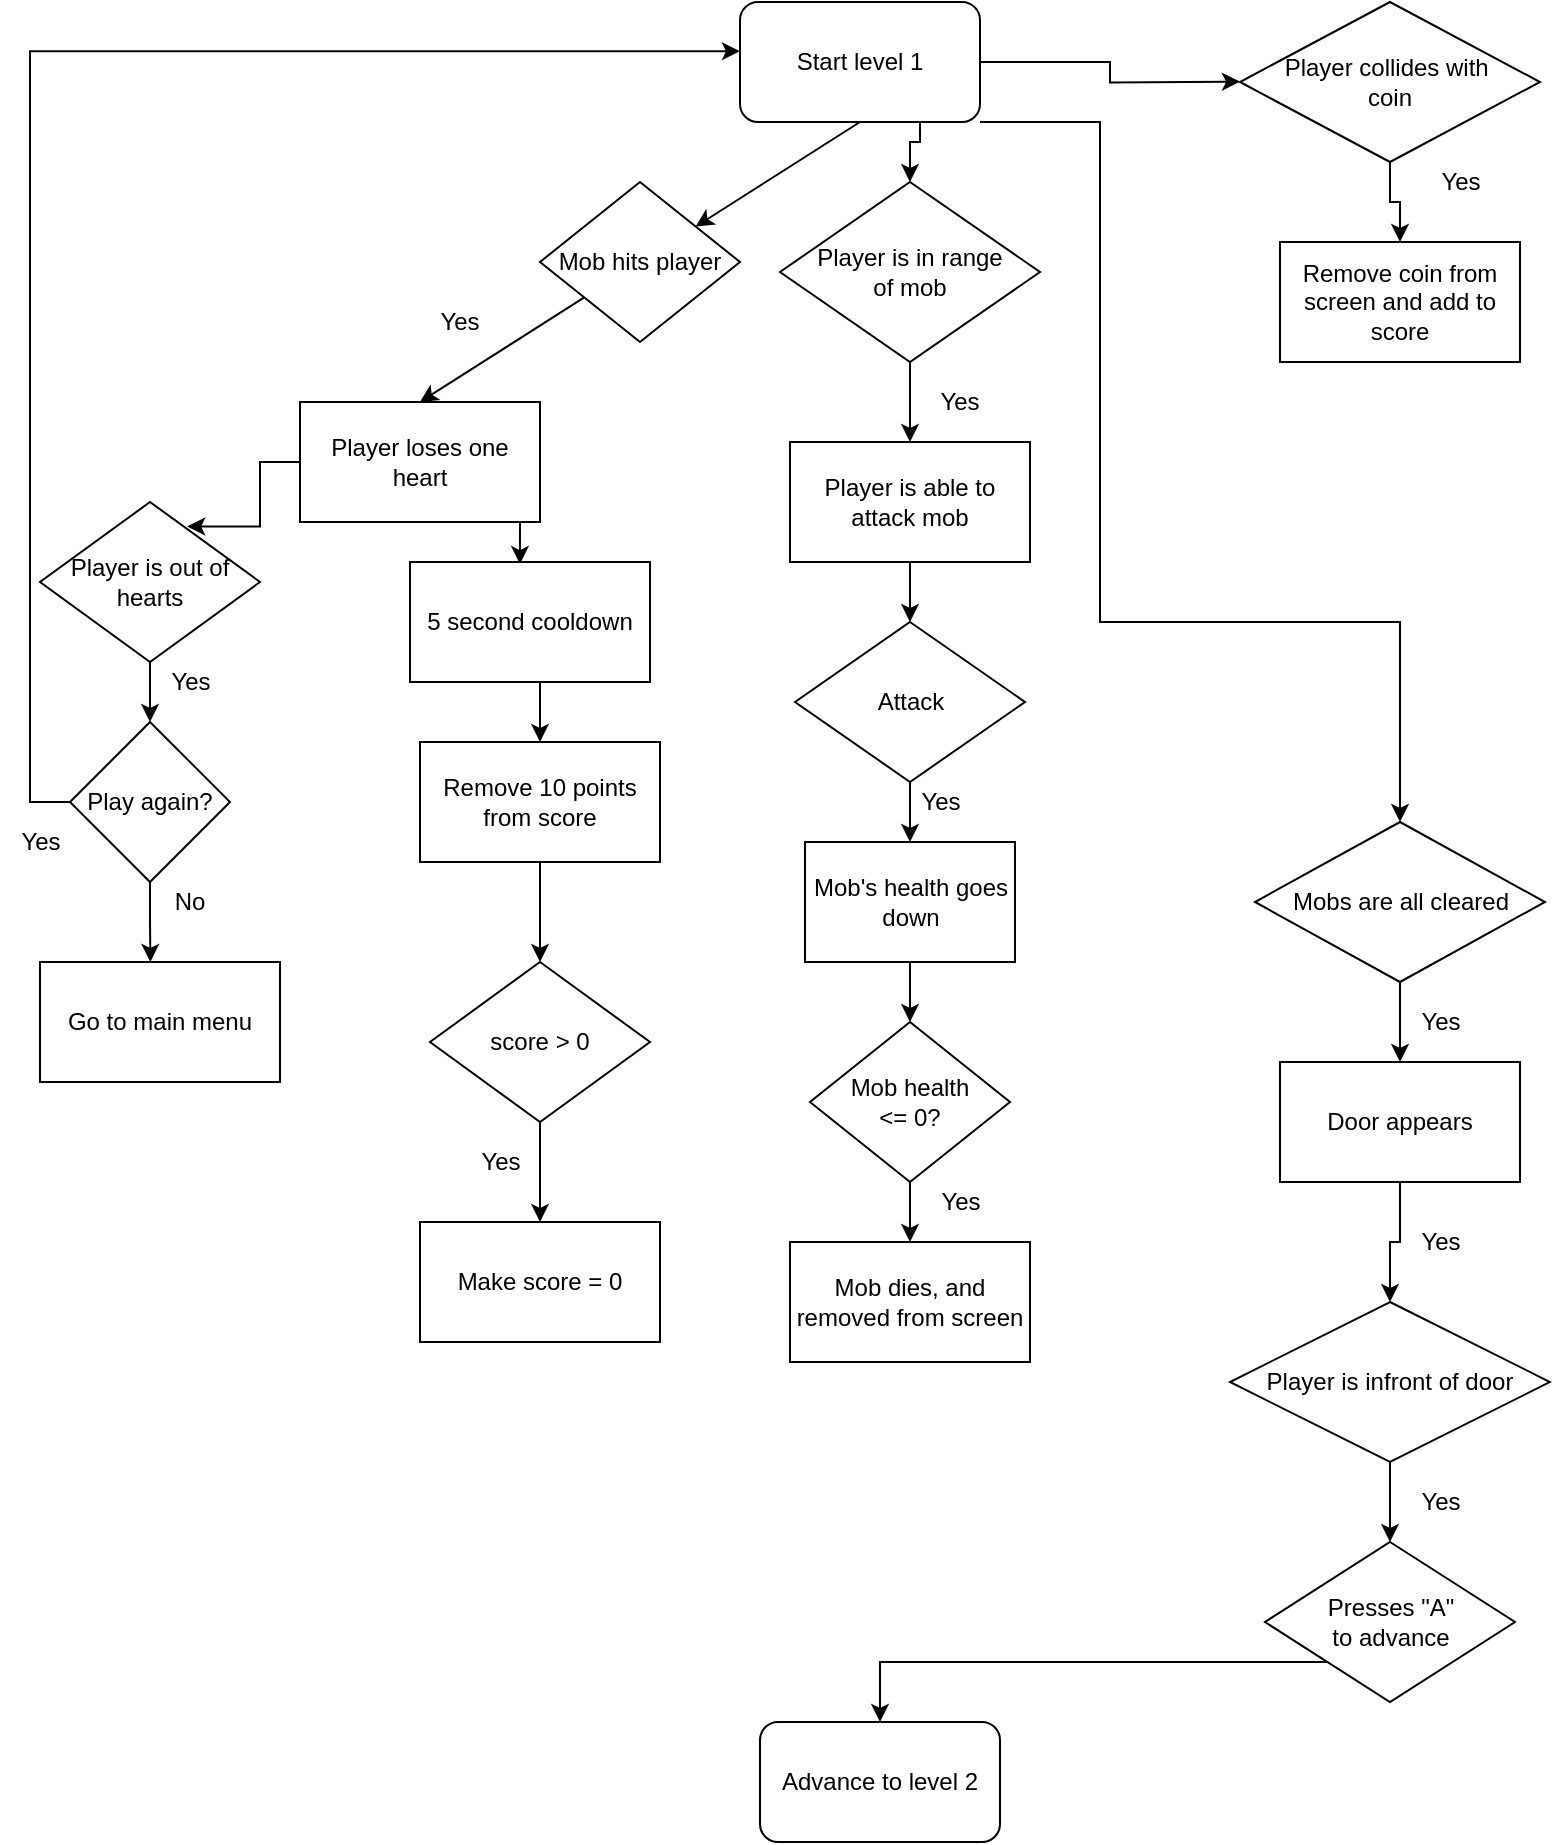 <mxfile version="14.4.6" type="device"><diagram id="xkkhSHeA-ffI-onqJJuW" name="Page-1"><mxGraphModel dx="1988" dy="635" grid="1" gridSize="10" guides="1" tooltips="1" connect="1" arrows="1" fold="1" page="1" pageScale="1" pageWidth="850" pageHeight="1100" math="0" shadow="0"><root><mxCell id="0"/><mxCell id="1" parent="0"/><mxCell id="xJRGZZut8tcqVlzGXJP9-3" value="" style="group" vertex="1" connectable="0" parent="1"><mxGeometry x="360" y="10" width="120" height="60" as="geometry"/></mxCell><mxCell id="xJRGZZut8tcqVlzGXJP9-1" value="Start level 1" style="rounded=1;whiteSpace=wrap;html=1;" vertex="1" parent="xJRGZZut8tcqVlzGXJP9-3"><mxGeometry width="120" height="60" as="geometry"/></mxCell><mxCell id="xJRGZZut8tcqVlzGXJP9-4" value="Mob hits player" style="rhombus;whiteSpace=wrap;html=1;" vertex="1" parent="1"><mxGeometry x="260" y="100" width="100" height="80" as="geometry"/></mxCell><mxCell id="xJRGZZut8tcqVlzGXJP9-43" style="edgeStyle=orthogonalEdgeStyle;rounded=0;orthogonalLoop=1;jettySize=auto;html=1;exitX=1;exitY=1;exitDx=0;exitDy=0;entryX=0.458;entryY=0.017;entryDx=0;entryDy=0;entryPerimeter=0;" edge="1" parent="1" source="xJRGZZut8tcqVlzGXJP9-5" target="xJRGZZut8tcqVlzGXJP9-42"><mxGeometry relative="1" as="geometry"/></mxCell><mxCell id="xJRGZZut8tcqVlzGXJP9-51" style="edgeStyle=orthogonalEdgeStyle;rounded=0;orthogonalLoop=1;jettySize=auto;html=1;exitX=0;exitY=0.5;exitDx=0;exitDy=0;entryX=0.669;entryY=0.153;entryDx=0;entryDy=0;entryPerimeter=0;" edge="1" parent="1" source="xJRGZZut8tcqVlzGXJP9-5" target="xJRGZZut8tcqVlzGXJP9-41"><mxGeometry relative="1" as="geometry"/></mxCell><mxCell id="xJRGZZut8tcqVlzGXJP9-5" value="Player loses one heart" style="rounded=0;whiteSpace=wrap;html=1;" vertex="1" parent="1"><mxGeometry x="140" y="210" width="120" height="60" as="geometry"/></mxCell><mxCell id="xJRGZZut8tcqVlzGXJP9-8" value="" style="endArrow=classic;html=1;entryX=0.5;entryY=0;entryDx=0;entryDy=0;" edge="1" parent="1" source="xJRGZZut8tcqVlzGXJP9-4" target="xJRGZZut8tcqVlzGXJP9-5"><mxGeometry width="50" height="50" relative="1" as="geometry"><mxPoint x="400" y="280" as="sourcePoint"/><mxPoint x="220" y="160" as="targetPoint"/></mxGeometry></mxCell><mxCell id="xJRGZZut8tcqVlzGXJP9-9" value="Yes" style="text;html=1;strokeColor=none;fillColor=none;align=center;verticalAlign=middle;whiteSpace=wrap;rounded=0;" vertex="1" parent="1"><mxGeometry x="200" y="160" width="40" height="20" as="geometry"/></mxCell><mxCell id="xJRGZZut8tcqVlzGXJP9-10" value="" style="endArrow=classic;html=1;exitX=0.5;exitY=1;exitDx=0;exitDy=0;" edge="1" parent="1" source="xJRGZZut8tcqVlzGXJP9-1" target="xJRGZZut8tcqVlzGXJP9-4"><mxGeometry width="50" height="50" relative="1" as="geometry"><mxPoint x="400" y="280" as="sourcePoint"/><mxPoint x="450" y="230" as="targetPoint"/></mxGeometry></mxCell><mxCell id="xJRGZZut8tcqVlzGXJP9-16" style="edgeStyle=orthogonalEdgeStyle;rounded=0;orthogonalLoop=1;jettySize=auto;html=1;exitX=0.5;exitY=1;exitDx=0;exitDy=0;entryX=0.5;entryY=0;entryDx=0;entryDy=0;" edge="1" parent="1" source="xJRGZZut8tcqVlzGXJP9-11" target="xJRGZZut8tcqVlzGXJP9-12"><mxGeometry relative="1" as="geometry"/></mxCell><mxCell id="xJRGZZut8tcqVlzGXJP9-11" value="Player is in range&lt;br&gt;of mob" style="rhombus;whiteSpace=wrap;html=1;" vertex="1" parent="1"><mxGeometry x="380" y="100" width="130" height="90" as="geometry"/></mxCell><mxCell id="xJRGZZut8tcqVlzGXJP9-17" style="edgeStyle=orthogonalEdgeStyle;rounded=0;orthogonalLoop=1;jettySize=auto;html=1;exitX=0.5;exitY=1;exitDx=0;exitDy=0;entryX=0.5;entryY=0;entryDx=0;entryDy=0;" edge="1" parent="1" source="xJRGZZut8tcqVlzGXJP9-12" target="xJRGZZut8tcqVlzGXJP9-13"><mxGeometry relative="1" as="geometry"/></mxCell><mxCell id="xJRGZZut8tcqVlzGXJP9-12" value="Player is able to attack mob" style="rounded=0;whiteSpace=wrap;html=1;" vertex="1" parent="1"><mxGeometry x="385" y="230" width="120" height="60" as="geometry"/></mxCell><mxCell id="xJRGZZut8tcqVlzGXJP9-20" style="edgeStyle=orthogonalEdgeStyle;rounded=0;orthogonalLoop=1;jettySize=auto;html=1;exitX=0.5;exitY=1;exitDx=0;exitDy=0;entryX=0.5;entryY=0;entryDx=0;entryDy=0;" edge="1" parent="1" source="xJRGZZut8tcqVlzGXJP9-13" target="xJRGZZut8tcqVlzGXJP9-14"><mxGeometry relative="1" as="geometry"/></mxCell><mxCell id="xJRGZZut8tcqVlzGXJP9-13" value="Attack" style="rhombus;whiteSpace=wrap;html=1;" vertex="1" parent="1"><mxGeometry x="387.5" y="320" width="115" height="80" as="geometry"/></mxCell><mxCell id="xJRGZZut8tcqVlzGXJP9-14" value="Mob's health goes down" style="rounded=0;whiteSpace=wrap;html=1;" vertex="1" parent="1"><mxGeometry x="392.5" y="430" width="105" height="60" as="geometry"/></mxCell><mxCell id="xJRGZZut8tcqVlzGXJP9-15" style="edgeStyle=orthogonalEdgeStyle;rounded=0;orthogonalLoop=1;jettySize=auto;html=1;exitX=0.75;exitY=1;exitDx=0;exitDy=0;entryX=0.5;entryY=0;entryDx=0;entryDy=0;" edge="1" parent="1" source="xJRGZZut8tcqVlzGXJP9-1" target="xJRGZZut8tcqVlzGXJP9-11"><mxGeometry relative="1" as="geometry"><Array as="points"><mxPoint x="445" y="80"/></Array></mxGeometry></mxCell><mxCell id="xJRGZZut8tcqVlzGXJP9-18" value="Yes" style="text;html=1;strokeColor=none;fillColor=none;align=center;verticalAlign=middle;whiteSpace=wrap;rounded=0;" vertex="1" parent="1"><mxGeometry x="450" y="200" width="40" height="20" as="geometry"/></mxCell><mxCell id="xJRGZZut8tcqVlzGXJP9-21" value="Yes" style="text;html=1;align=center;verticalAlign=middle;resizable=0;points=[];autosize=1;" vertex="1" parent="1"><mxGeometry x="440" y="400" width="40" height="20" as="geometry"/></mxCell><mxCell id="xJRGZZut8tcqVlzGXJP9-22" value="Mob health&lt;br&gt;&amp;lt;= 0?" style="rhombus;whiteSpace=wrap;html=1;" vertex="1" parent="1"><mxGeometry x="395" y="520" width="100" height="80" as="geometry"/></mxCell><mxCell id="xJRGZZut8tcqVlzGXJP9-23" value="" style="endArrow=classic;html=1;exitX=0.5;exitY=1;exitDx=0;exitDy=0;entryX=0.5;entryY=0;entryDx=0;entryDy=0;" edge="1" parent="1" source="xJRGZZut8tcqVlzGXJP9-14" target="xJRGZZut8tcqVlzGXJP9-22"><mxGeometry width="50" height="50" relative="1" as="geometry"><mxPoint x="400" y="570" as="sourcePoint"/><mxPoint x="450" y="520" as="targetPoint"/></mxGeometry></mxCell><mxCell id="xJRGZZut8tcqVlzGXJP9-24" value="Mob dies, and removed from screen" style="rounded=0;whiteSpace=wrap;html=1;" vertex="1" parent="1"><mxGeometry x="385" y="630" width="120" height="60" as="geometry"/></mxCell><mxCell id="xJRGZZut8tcqVlzGXJP9-25" value="" style="endArrow=classic;html=1;exitX=0.5;exitY=1;exitDx=0;exitDy=0;" edge="1" parent="1" source="xJRGZZut8tcqVlzGXJP9-22" target="xJRGZZut8tcqVlzGXJP9-24"><mxGeometry width="50" height="50" relative="1" as="geometry"><mxPoint x="400" y="410" as="sourcePoint"/><mxPoint x="450" y="360" as="targetPoint"/></mxGeometry></mxCell><mxCell id="xJRGZZut8tcqVlzGXJP9-26" style="edgeStyle=orthogonalEdgeStyle;rounded=0;orthogonalLoop=1;jettySize=auto;html=1;exitX=1;exitY=0.5;exitDx=0;exitDy=0;" edge="1" parent="1" source="xJRGZZut8tcqVlzGXJP9-1"><mxGeometry relative="1" as="geometry"><mxPoint x="610" y="49.8" as="targetPoint"/></mxGeometry></mxCell><mxCell id="xJRGZZut8tcqVlzGXJP9-38" style="edgeStyle=orthogonalEdgeStyle;rounded=0;orthogonalLoop=1;jettySize=auto;html=1;exitX=0.5;exitY=1;exitDx=0;exitDy=0;entryX=0.5;entryY=0;entryDx=0;entryDy=0;" edge="1" parent="1" source="xJRGZZut8tcqVlzGXJP9-27" target="xJRGZZut8tcqVlzGXJP9-29"><mxGeometry relative="1" as="geometry"/></mxCell><mxCell id="xJRGZZut8tcqVlzGXJP9-27" value="Player collides with&amp;nbsp;&lt;br&gt;coin" style="rhombus;whiteSpace=wrap;html=1;" vertex="1" parent="1"><mxGeometry x="610" y="10" width="150" height="80" as="geometry"/></mxCell><mxCell id="xJRGZZut8tcqVlzGXJP9-29" value="Remove coin from screen and add to score" style="whiteSpace=wrap;html=1;" vertex="1" parent="1"><mxGeometry x="630" y="130" width="120" height="60" as="geometry"/></mxCell><mxCell id="xJRGZZut8tcqVlzGXJP9-34" style="edgeStyle=orthogonalEdgeStyle;rounded=0;orthogonalLoop=1;jettySize=auto;html=1;exitX=0.5;exitY=1;exitDx=0;exitDy=0;entryX=0.5;entryY=0;entryDx=0;entryDy=0;" edge="1" parent="1" source="xJRGZZut8tcqVlzGXJP9-30" target="xJRGZZut8tcqVlzGXJP9-31"><mxGeometry relative="1" as="geometry"/></mxCell><mxCell id="xJRGZZut8tcqVlzGXJP9-30" value="Remove 10 points from score" style="whiteSpace=wrap;html=1;" vertex="1" parent="1"><mxGeometry x="200" y="380" width="120" height="60" as="geometry"/></mxCell><mxCell id="xJRGZZut8tcqVlzGXJP9-35" style="edgeStyle=orthogonalEdgeStyle;rounded=0;orthogonalLoop=1;jettySize=auto;html=1;exitX=0.5;exitY=1;exitDx=0;exitDy=0;entryX=0.5;entryY=0;entryDx=0;entryDy=0;" edge="1" parent="1" source="xJRGZZut8tcqVlzGXJP9-31" target="xJRGZZut8tcqVlzGXJP9-32"><mxGeometry relative="1" as="geometry"/></mxCell><mxCell id="xJRGZZut8tcqVlzGXJP9-31" value="score &amp;gt; 0" style="rhombus;whiteSpace=wrap;html=1;" vertex="1" parent="1"><mxGeometry x="205" y="490" width="110" height="80" as="geometry"/></mxCell><mxCell id="xJRGZZut8tcqVlzGXJP9-32" value="Make score = 0" style="rounded=0;whiteSpace=wrap;html=1;" vertex="1" parent="1"><mxGeometry x="200" y="620" width="120" height="60" as="geometry"/></mxCell><mxCell id="xJRGZZut8tcqVlzGXJP9-36" value="Yes" style="text;html=1;align=center;verticalAlign=middle;resizable=0;points=[];autosize=1;" vertex="1" parent="1"><mxGeometry x="220" y="580" width="40" height="20" as="geometry"/></mxCell><mxCell id="xJRGZZut8tcqVlzGXJP9-39" value="Yes" style="text;html=1;align=center;verticalAlign=middle;resizable=0;points=[];autosize=1;" vertex="1" parent="1"><mxGeometry x="700" y="90" width="40" height="20" as="geometry"/></mxCell><mxCell id="xJRGZZut8tcqVlzGXJP9-52" style="edgeStyle=orthogonalEdgeStyle;rounded=0;orthogonalLoop=1;jettySize=auto;html=1;exitX=0.5;exitY=1;exitDx=0;exitDy=0;" edge="1" parent="1" source="xJRGZZut8tcqVlzGXJP9-41" target="xJRGZZut8tcqVlzGXJP9-46"><mxGeometry relative="1" as="geometry"/></mxCell><mxCell id="xJRGZZut8tcqVlzGXJP9-41" value="Player is out of hearts" style="rhombus;whiteSpace=wrap;html=1;" vertex="1" parent="1"><mxGeometry x="10" y="260" width="110" height="80" as="geometry"/></mxCell><mxCell id="xJRGZZut8tcqVlzGXJP9-44" style="edgeStyle=orthogonalEdgeStyle;rounded=0;orthogonalLoop=1;jettySize=auto;html=1;exitX=0.5;exitY=1;exitDx=0;exitDy=0;entryX=0.5;entryY=0;entryDx=0;entryDy=0;" edge="1" parent="1" source="xJRGZZut8tcqVlzGXJP9-42" target="xJRGZZut8tcqVlzGXJP9-30"><mxGeometry relative="1" as="geometry"/></mxCell><mxCell id="xJRGZZut8tcqVlzGXJP9-42" value="5 second cooldown" style="whiteSpace=wrap;html=1;" vertex="1" parent="1"><mxGeometry x="195" y="290" width="120" height="60" as="geometry"/></mxCell><mxCell id="xJRGZZut8tcqVlzGXJP9-49" style="edgeStyle=orthogonalEdgeStyle;rounded=0;orthogonalLoop=1;jettySize=auto;html=1;exitX=0.5;exitY=1;exitDx=0;exitDy=0;entryX=0.46;entryY=0;entryDx=0;entryDy=0;entryPerimeter=0;" edge="1" parent="1" source="xJRGZZut8tcqVlzGXJP9-46" target="xJRGZZut8tcqVlzGXJP9-47"><mxGeometry relative="1" as="geometry"/></mxCell><mxCell id="xJRGZZut8tcqVlzGXJP9-59" style="edgeStyle=orthogonalEdgeStyle;rounded=0;orthogonalLoop=1;jettySize=auto;html=1;exitX=0;exitY=0.5;exitDx=0;exitDy=0;entryX=0;entryY=0.41;entryDx=0;entryDy=0;entryPerimeter=0;" edge="1" parent="1" source="xJRGZZut8tcqVlzGXJP9-46" target="xJRGZZut8tcqVlzGXJP9-1"><mxGeometry relative="1" as="geometry"/></mxCell><mxCell id="xJRGZZut8tcqVlzGXJP9-46" value="Play again?" style="rhombus;whiteSpace=wrap;html=1;" vertex="1" parent="1"><mxGeometry x="25" y="370" width="80" height="80" as="geometry"/></mxCell><mxCell id="xJRGZZut8tcqVlzGXJP9-47" value="Go to main menu" style="rounded=0;whiteSpace=wrap;html=1;" vertex="1" parent="1"><mxGeometry x="10" y="490" width="120" height="60" as="geometry"/></mxCell><mxCell id="xJRGZZut8tcqVlzGXJP9-50" value="No" style="text;html=1;strokeColor=none;fillColor=none;align=center;verticalAlign=middle;whiteSpace=wrap;rounded=0;" vertex="1" parent="1"><mxGeometry x="65" y="450" width="40" height="20" as="geometry"/></mxCell><mxCell id="xJRGZZut8tcqVlzGXJP9-53" value="Yes" style="text;html=1;align=center;verticalAlign=middle;resizable=0;points=[];autosize=1;" vertex="1" parent="1"><mxGeometry x="65" y="340" width="40" height="20" as="geometry"/></mxCell><mxCell id="xJRGZZut8tcqVlzGXJP9-55" value="Yes" style="text;html=1;align=center;verticalAlign=middle;resizable=0;points=[];autosize=1;" vertex="1" parent="1"><mxGeometry x="-10" y="420" width="40" height="20" as="geometry"/></mxCell><mxCell id="xJRGZZut8tcqVlzGXJP9-64" style="edgeStyle=orthogonalEdgeStyle;rounded=0;orthogonalLoop=1;jettySize=auto;html=1;exitX=0.5;exitY=1;exitDx=0;exitDy=0;entryX=0.5;entryY=0;entryDx=0;entryDy=0;" edge="1" parent="1" source="xJRGZZut8tcqVlzGXJP9-56" target="xJRGZZut8tcqVlzGXJP9-60"><mxGeometry relative="1" as="geometry"/></mxCell><mxCell id="xJRGZZut8tcqVlzGXJP9-56" value="Mobs are all cleared" style="rhombus;whiteSpace=wrap;html=1;" vertex="1" parent="1"><mxGeometry x="617.5" y="420" width="145" height="80" as="geometry"/></mxCell><mxCell id="xJRGZZut8tcqVlzGXJP9-57" style="edgeStyle=orthogonalEdgeStyle;rounded=0;orthogonalLoop=1;jettySize=auto;html=1;exitX=1;exitY=1;exitDx=0;exitDy=0;" edge="1" parent="1" source="xJRGZZut8tcqVlzGXJP9-1" target="xJRGZZut8tcqVlzGXJP9-56"><mxGeometry relative="1" as="geometry"><Array as="points"><mxPoint x="540" y="70"/><mxPoint x="540" y="320"/><mxPoint x="690" y="320"/></Array></mxGeometry></mxCell><mxCell id="xJRGZZut8tcqVlzGXJP9-66" style="edgeStyle=orthogonalEdgeStyle;rounded=0;orthogonalLoop=1;jettySize=auto;html=1;exitX=0.5;exitY=1;exitDx=0;exitDy=0;" edge="1" parent="1" source="xJRGZZut8tcqVlzGXJP9-60" target="xJRGZZut8tcqVlzGXJP9-61"><mxGeometry relative="1" as="geometry"/></mxCell><mxCell id="xJRGZZut8tcqVlzGXJP9-60" value="Door appears" style="rounded=0;whiteSpace=wrap;html=1;" vertex="1" parent="1"><mxGeometry x="630" y="540" width="120" height="60" as="geometry"/></mxCell><mxCell id="xJRGZZut8tcqVlzGXJP9-68" style="edgeStyle=orthogonalEdgeStyle;rounded=0;orthogonalLoop=1;jettySize=auto;html=1;exitX=0.5;exitY=1;exitDx=0;exitDy=0;entryX=0.5;entryY=0;entryDx=0;entryDy=0;" edge="1" parent="1" source="xJRGZZut8tcqVlzGXJP9-61" target="xJRGZZut8tcqVlzGXJP9-62"><mxGeometry relative="1" as="geometry"/></mxCell><mxCell id="xJRGZZut8tcqVlzGXJP9-61" value="Player is infront of door" style="rhombus;whiteSpace=wrap;html=1;" vertex="1" parent="1"><mxGeometry x="605" y="660" width="160" height="80" as="geometry"/></mxCell><mxCell id="xJRGZZut8tcqVlzGXJP9-70" style="edgeStyle=orthogonalEdgeStyle;rounded=0;orthogonalLoop=1;jettySize=auto;html=1;exitX=0;exitY=1;exitDx=0;exitDy=0;entryX=0.5;entryY=0;entryDx=0;entryDy=0;" edge="1" parent="1" source="xJRGZZut8tcqVlzGXJP9-62" target="xJRGZZut8tcqVlzGXJP9-63"><mxGeometry relative="1" as="geometry"/></mxCell><mxCell id="xJRGZZut8tcqVlzGXJP9-62" value="Presses &quot;A&quot;&lt;br&gt;to advance" style="rhombus;whiteSpace=wrap;html=1;" vertex="1" parent="1"><mxGeometry x="622.5" y="780" width="125" height="80" as="geometry"/></mxCell><mxCell id="xJRGZZut8tcqVlzGXJP9-63" value="Advance to level 2" style="rounded=1;whiteSpace=wrap;html=1;" vertex="1" parent="1"><mxGeometry x="370" y="870" width="120" height="60" as="geometry"/></mxCell><mxCell id="xJRGZZut8tcqVlzGXJP9-65" value="Yes" style="text;html=1;align=center;verticalAlign=middle;resizable=0;points=[];autosize=1;" vertex="1" parent="1"><mxGeometry x="690" y="510" width="40" height="20" as="geometry"/></mxCell><mxCell id="xJRGZZut8tcqVlzGXJP9-67" value="Yes" style="text;html=1;align=center;verticalAlign=middle;resizable=0;points=[];autosize=1;" vertex="1" parent="1"><mxGeometry x="690" y="620" width="40" height="20" as="geometry"/></mxCell><mxCell id="xJRGZZut8tcqVlzGXJP9-69" value="Yes" style="text;html=1;align=center;verticalAlign=middle;resizable=0;points=[];autosize=1;" vertex="1" parent="1"><mxGeometry x="690" y="750" width="40" height="20" as="geometry"/></mxCell><mxCell id="xJRGZZut8tcqVlzGXJP9-71" value="Yes" style="text;html=1;align=center;verticalAlign=middle;resizable=0;points=[];autosize=1;" vertex="1" parent="1"><mxGeometry x="450" y="600" width="40" height="20" as="geometry"/></mxCell></root></mxGraphModel></diagram></mxfile>